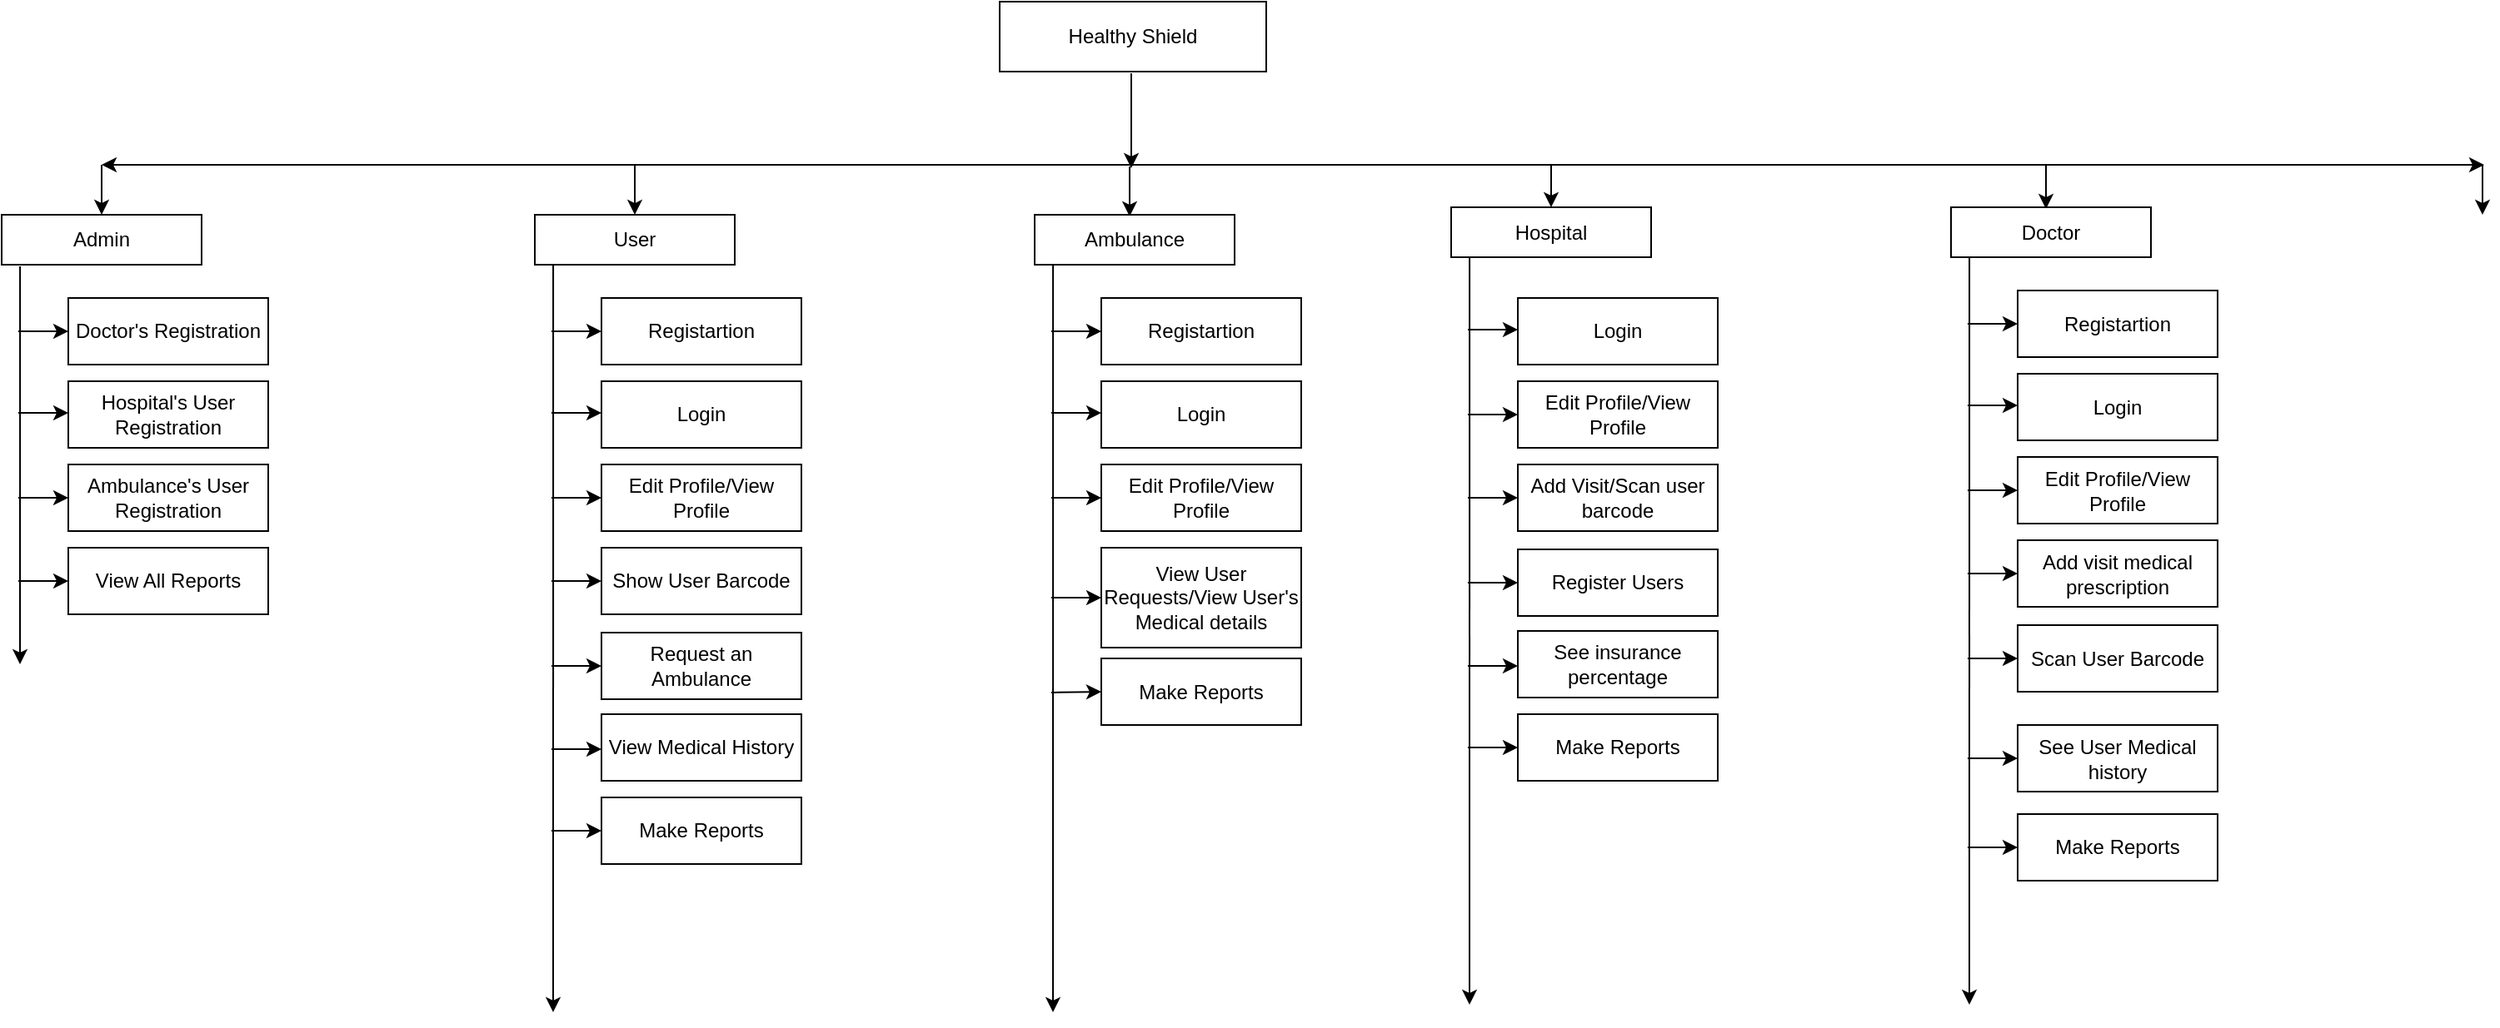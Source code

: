 <mxfile version="13.0.9"><diagram id="UpAK0fxvu-gSVWHmr6I7" name="Page-1"><mxGraphModel dx="952" dy="433" grid="1" gridSize="10" guides="1" tooltips="1" connect="1" arrows="1" fold="1" page="1" pageScale="1" pageWidth="850" pageHeight="1100" math="0" shadow="0"><root><mxCell id="0"/><mxCell id="1" parent="0"/><mxCell id="rHH7kZXuoE2YYjR0WJDN-1" value="Healthy Shield" style="rounded=0;whiteSpace=wrap;html=1;" vertex="1" parent="1"><mxGeometry x="619" y="42" width="160" height="42" as="geometry"/></mxCell><mxCell id="rHH7kZXuoE2YYjR0WJDN-2" value="" style="endArrow=classic;html=1;" edge="1" parent="1"><mxGeometry width="50" height="50" relative="1" as="geometry"><mxPoint x="698" y="85" as="sourcePoint"/><mxPoint x="698" y="142" as="targetPoint"/><Array as="points"><mxPoint x="698" y="122"/></Array></mxGeometry></mxCell><mxCell id="rHH7kZXuoE2YYjR0WJDN-3" value="" style="endArrow=classic;html=1;" edge="1" parent="1"><mxGeometry width="50" height="50" relative="1" as="geometry"><mxPoint x="400" y="140" as="sourcePoint"/><mxPoint x="80" y="140" as="targetPoint"/></mxGeometry></mxCell><mxCell id="rHH7kZXuoE2YYjR0WJDN-4" value="" style="endArrow=classic;html=1;" edge="1" parent="1" target="rHH7kZXuoE2YYjR0WJDN-5"><mxGeometry width="50" height="50" relative="1" as="geometry"><mxPoint x="80" y="140" as="sourcePoint"/><mxPoint x="80" y="170" as="targetPoint"/></mxGeometry></mxCell><mxCell id="rHH7kZXuoE2YYjR0WJDN-5" value="Admin" style="rounded=0;whiteSpace=wrap;html=1;" vertex="1" parent="1"><mxGeometry x="20" y="170" width="120" height="30" as="geometry"/></mxCell><mxCell id="rHH7kZXuoE2YYjR0WJDN-6" value="" style="endArrow=classic;html=1;exitX=0.142;exitY=1.1;exitDx=0;exitDy=0;exitPerimeter=0;" edge="1" parent="1"><mxGeometry width="50" height="50" relative="1" as="geometry"><mxPoint x="31.04" y="201" as="sourcePoint"/><mxPoint x="31" y="440" as="targetPoint"/></mxGeometry></mxCell><mxCell id="rHH7kZXuoE2YYjR0WJDN-7" value="" style="endArrow=classic;html=1;" edge="1" parent="1" target="rHH7kZXuoE2YYjR0WJDN-8"><mxGeometry width="50" height="50" relative="1" as="geometry"><mxPoint x="30" y="240" as="sourcePoint"/><mxPoint x="60" y="240" as="targetPoint"/></mxGeometry></mxCell><mxCell id="rHH7kZXuoE2YYjR0WJDN-8" value="Doctor's Registration" style="rounded=0;whiteSpace=wrap;html=1;" vertex="1" parent="1"><mxGeometry x="60" y="220" width="120" height="40" as="geometry"/></mxCell><mxCell id="rHH7kZXuoE2YYjR0WJDN-9" value="" style="endArrow=classic;html=1;" edge="1" parent="1"><mxGeometry width="50" height="50" relative="1" as="geometry"><mxPoint x="30" y="289" as="sourcePoint"/><mxPoint x="60" y="289" as="targetPoint"/></mxGeometry></mxCell><mxCell id="rHH7kZXuoE2YYjR0WJDN-10" value="Hospital's User Registration" style="rounded=0;whiteSpace=wrap;html=1;" vertex="1" parent="1"><mxGeometry x="60" y="270" width="120" height="40" as="geometry"/></mxCell><mxCell id="rHH7kZXuoE2YYjR0WJDN-11" value="Ambulance's User Registration" style="rounded=0;whiteSpace=wrap;html=1;" vertex="1" parent="1"><mxGeometry x="60" y="320" width="120" height="40" as="geometry"/></mxCell><mxCell id="rHH7kZXuoE2YYjR0WJDN-12" value="" style="endArrow=classic;html=1;entryX=0;entryY=0.5;entryDx=0;entryDy=0;" edge="1" parent="1" target="rHH7kZXuoE2YYjR0WJDN-11"><mxGeometry width="50" height="50" relative="1" as="geometry"><mxPoint x="30" y="340" as="sourcePoint"/><mxPoint x="70" y="299" as="targetPoint"/></mxGeometry></mxCell><mxCell id="rHH7kZXuoE2YYjR0WJDN-13" value="View All Reports" style="rounded=0;whiteSpace=wrap;html=1;" vertex="1" parent="1"><mxGeometry x="60" y="370" width="120" height="40" as="geometry"/></mxCell><mxCell id="rHH7kZXuoE2YYjR0WJDN-14" value="" style="endArrow=classic;html=1;entryX=0;entryY=0.5;entryDx=0;entryDy=0;" edge="1" parent="1" target="rHH7kZXuoE2YYjR0WJDN-13"><mxGeometry width="50" height="50" relative="1" as="geometry"><mxPoint x="30" y="390" as="sourcePoint"/><mxPoint x="70" y="350" as="targetPoint"/></mxGeometry></mxCell><mxCell id="rHH7kZXuoE2YYjR0WJDN-27" value="" style="endArrow=classic;html=1;" edge="1" parent="1" target="rHH7kZXuoE2YYjR0WJDN-28"><mxGeometry width="50" height="50" relative="1" as="geometry"><mxPoint x="400" y="140" as="sourcePoint"/><mxPoint x="400" y="170" as="targetPoint"/></mxGeometry></mxCell><mxCell id="rHH7kZXuoE2YYjR0WJDN-28" value="User" style="rounded=0;whiteSpace=wrap;html=1;" vertex="1" parent="1"><mxGeometry x="340" y="170" width="120" height="30" as="geometry"/></mxCell><mxCell id="rHH7kZXuoE2YYjR0WJDN-29" value="" style="endArrow=classic;html=1;exitX=0.142;exitY=1.1;exitDx=0;exitDy=0;exitPerimeter=0;" edge="1" parent="1"><mxGeometry width="50" height="50" relative="1" as="geometry"><mxPoint x="351.04" y="200" as="sourcePoint"/><mxPoint x="351" y="649" as="targetPoint"/></mxGeometry></mxCell><mxCell id="rHH7kZXuoE2YYjR0WJDN-30" value="" style="endArrow=classic;html=1;" edge="1" parent="1" target="rHH7kZXuoE2YYjR0WJDN-31"><mxGeometry width="50" height="50" relative="1" as="geometry"><mxPoint x="350" y="240" as="sourcePoint"/><mxPoint x="380" y="240" as="targetPoint"/></mxGeometry></mxCell><mxCell id="rHH7kZXuoE2YYjR0WJDN-31" value="Registartion" style="rounded=0;whiteSpace=wrap;html=1;" vertex="1" parent="1"><mxGeometry x="380" y="220" width="120" height="40" as="geometry"/></mxCell><mxCell id="rHH7kZXuoE2YYjR0WJDN-32" value="" style="endArrow=classic;html=1;" edge="1" parent="1"><mxGeometry width="50" height="50" relative="1" as="geometry"><mxPoint x="350" y="289" as="sourcePoint"/><mxPoint x="380" y="289" as="targetPoint"/></mxGeometry></mxCell><mxCell id="rHH7kZXuoE2YYjR0WJDN-33" value="Login" style="rounded=0;whiteSpace=wrap;html=1;" vertex="1" parent="1"><mxGeometry x="380" y="270" width="120" height="40" as="geometry"/></mxCell><mxCell id="rHH7kZXuoE2YYjR0WJDN-34" value="Edit Profile/View Profile" style="rounded=0;whiteSpace=wrap;html=1;" vertex="1" parent="1"><mxGeometry x="380" y="320" width="120" height="40" as="geometry"/></mxCell><mxCell id="rHH7kZXuoE2YYjR0WJDN-35" value="" style="endArrow=classic;html=1;entryX=0;entryY=0.5;entryDx=0;entryDy=0;" edge="1" parent="1" target="rHH7kZXuoE2YYjR0WJDN-34"><mxGeometry width="50" height="50" relative="1" as="geometry"><mxPoint x="350" y="340" as="sourcePoint"/><mxPoint x="390" y="299" as="targetPoint"/></mxGeometry></mxCell><mxCell id="rHH7kZXuoE2YYjR0WJDN-36" value="Show User Barcode" style="rounded=0;whiteSpace=wrap;html=1;" vertex="1" parent="1"><mxGeometry x="380" y="370" width="120" height="40" as="geometry"/></mxCell><mxCell id="rHH7kZXuoE2YYjR0WJDN-37" value="" style="endArrow=classic;html=1;entryX=0;entryY=0.5;entryDx=0;entryDy=0;" edge="1" parent="1" target="rHH7kZXuoE2YYjR0WJDN-36"><mxGeometry width="50" height="50" relative="1" as="geometry"><mxPoint x="350" y="390" as="sourcePoint"/><mxPoint x="390" y="350" as="targetPoint"/></mxGeometry></mxCell><mxCell id="rHH7kZXuoE2YYjR0WJDN-38" value="" style="endArrow=classic;html=1;" edge="1" parent="1"><mxGeometry width="50" height="50" relative="1" as="geometry"><mxPoint x="350" y="441" as="sourcePoint"/><mxPoint x="380" y="441" as="targetPoint"/></mxGeometry></mxCell><mxCell id="rHH7kZXuoE2YYjR0WJDN-39" value="" style="endArrow=classic;html=1;" edge="1" parent="1"><mxGeometry width="50" height="50" relative="1" as="geometry"><mxPoint x="350" y="491" as="sourcePoint"/><mxPoint x="380" y="491" as="targetPoint"/></mxGeometry></mxCell><mxCell id="rHH7kZXuoE2YYjR0WJDN-40" value="Request an Ambulance" style="rounded=0;whiteSpace=wrap;html=1;" vertex="1" parent="1"><mxGeometry x="380" y="421" width="120" height="40" as="geometry"/></mxCell><mxCell id="rHH7kZXuoE2YYjR0WJDN-41" value="View Medical History" style="rounded=0;whiteSpace=wrap;html=1;" vertex="1" parent="1"><mxGeometry x="380" y="470" width="120" height="40" as="geometry"/></mxCell><mxCell id="rHH7kZXuoE2YYjR0WJDN-42" value="Make Reports" style="rounded=0;whiteSpace=wrap;html=1;" vertex="1" parent="1"><mxGeometry x="380" y="520" width="120" height="40" as="geometry"/></mxCell><mxCell id="rHH7kZXuoE2YYjR0WJDN-43" value="" style="endArrow=classic;html=1;entryX=0;entryY=0.5;entryDx=0;entryDy=0;" edge="1" parent="1" target="rHH7kZXuoE2YYjR0WJDN-42"><mxGeometry width="50" height="50" relative="1" as="geometry"><mxPoint x="350" y="540" as="sourcePoint"/><mxPoint x="390" y="500" as="targetPoint"/></mxGeometry></mxCell><mxCell id="rHH7kZXuoE2YYjR0WJDN-46" value="" style="endArrow=classic;html=1;" edge="1" parent="1"><mxGeometry width="50" height="50" relative="1" as="geometry"><mxPoint x="400" y="140" as="sourcePoint"/><mxPoint x="1510" y="140" as="targetPoint"/></mxGeometry></mxCell><mxCell id="rHH7kZXuoE2YYjR0WJDN-48" value="" style="endArrow=classic;html=1;" edge="1" parent="1"><mxGeometry width="50" height="50" relative="1" as="geometry"><mxPoint x="697" y="141" as="sourcePoint"/><mxPoint x="697" y="171" as="targetPoint"/></mxGeometry></mxCell><mxCell id="rHH7kZXuoE2YYjR0WJDN-65" value="Ambulance" style="rounded=0;whiteSpace=wrap;html=1;" vertex="1" parent="1"><mxGeometry x="640" y="170" width="120" height="30" as="geometry"/></mxCell><mxCell id="rHH7kZXuoE2YYjR0WJDN-66" value="" style="endArrow=classic;html=1;exitX=0.142;exitY=1.1;exitDx=0;exitDy=0;exitPerimeter=0;" edge="1" parent="1"><mxGeometry width="50" height="50" relative="1" as="geometry"><mxPoint x="651.04" y="200" as="sourcePoint"/><mxPoint x="651" y="649" as="targetPoint"/></mxGeometry></mxCell><mxCell id="rHH7kZXuoE2YYjR0WJDN-67" value="" style="endArrow=classic;html=1;" edge="1" parent="1" target="rHH7kZXuoE2YYjR0WJDN-68"><mxGeometry width="50" height="50" relative="1" as="geometry"><mxPoint x="650" y="240" as="sourcePoint"/><mxPoint x="680" y="240" as="targetPoint"/></mxGeometry></mxCell><mxCell id="rHH7kZXuoE2YYjR0WJDN-68" value="Registartion" style="rounded=0;whiteSpace=wrap;html=1;" vertex="1" parent="1"><mxGeometry x="680" y="220" width="120" height="40" as="geometry"/></mxCell><mxCell id="rHH7kZXuoE2YYjR0WJDN-69" value="" style="endArrow=classic;html=1;" edge="1" parent="1"><mxGeometry width="50" height="50" relative="1" as="geometry"><mxPoint x="650" y="289" as="sourcePoint"/><mxPoint x="680" y="289" as="targetPoint"/></mxGeometry></mxCell><mxCell id="rHH7kZXuoE2YYjR0WJDN-70" value="Login" style="rounded=0;whiteSpace=wrap;html=1;" vertex="1" parent="1"><mxGeometry x="680" y="270" width="120" height="40" as="geometry"/></mxCell><mxCell id="rHH7kZXuoE2YYjR0WJDN-73" value="View User Requests/View User's Medical details" style="rounded=0;whiteSpace=wrap;html=1;" vertex="1" parent="1"><mxGeometry x="680" y="370" width="120" height="60" as="geometry"/></mxCell><mxCell id="rHH7kZXuoE2YYjR0WJDN-74" value="" style="endArrow=classic;html=1;entryX=0;entryY=0.5;entryDx=0;entryDy=0;" edge="1" parent="1" target="rHH7kZXuoE2YYjR0WJDN-73"><mxGeometry width="50" height="50" relative="1" as="geometry"><mxPoint x="650" y="400" as="sourcePoint"/><mxPoint x="690" y="350" as="targetPoint"/></mxGeometry></mxCell><mxCell id="rHH7kZXuoE2YYjR0WJDN-79" value="Make Reports" style="rounded=0;whiteSpace=wrap;html=1;" vertex="1" parent="1"><mxGeometry x="680" y="436.5" width="120" height="40" as="geometry"/></mxCell><mxCell id="rHH7kZXuoE2YYjR0WJDN-80" value="" style="endArrow=classic;html=1;entryX=0;entryY=0.5;entryDx=0;entryDy=0;" edge="1" parent="1" target="rHH7kZXuoE2YYjR0WJDN-79"><mxGeometry width="50" height="50" relative="1" as="geometry"><mxPoint x="650" y="457" as="sourcePoint"/><mxPoint x="690" y="380" as="targetPoint"/></mxGeometry></mxCell><mxCell id="rHH7kZXuoE2YYjR0WJDN-82" value="Edit Profile/View Profile" style="rounded=0;whiteSpace=wrap;html=1;" vertex="1" parent="1"><mxGeometry x="680" y="320" width="120" height="40" as="geometry"/></mxCell><mxCell id="rHH7kZXuoE2YYjR0WJDN-83" value="" style="endArrow=classic;html=1;entryX=0;entryY=0.5;entryDx=0;entryDy=0;" edge="1" parent="1" target="rHH7kZXuoE2YYjR0WJDN-82"><mxGeometry width="50" height="50" relative="1" as="geometry"><mxPoint x="650" y="340" as="sourcePoint"/><mxPoint x="690" y="299" as="targetPoint"/></mxGeometry></mxCell><mxCell id="rHH7kZXuoE2YYjR0WJDN-117" value="" style="endArrow=classic;html=1;" edge="1" parent="1" target="rHH7kZXuoE2YYjR0WJDN-118"><mxGeometry width="50" height="50" relative="1" as="geometry"><mxPoint x="950" y="140" as="sourcePoint"/><mxPoint x="950" y="165.5" as="targetPoint"/></mxGeometry></mxCell><mxCell id="rHH7kZXuoE2YYjR0WJDN-118" value="Hospital" style="rounded=0;whiteSpace=wrap;html=1;" vertex="1" parent="1"><mxGeometry x="890" y="165.5" width="120" height="30" as="geometry"/></mxCell><mxCell id="rHH7kZXuoE2YYjR0WJDN-119" value="" style="endArrow=classic;html=1;exitX=0.142;exitY=1.1;exitDx=0;exitDy=0;exitPerimeter=0;" edge="1" parent="1"><mxGeometry width="50" height="50" relative="1" as="geometry"><mxPoint x="901.04" y="195.5" as="sourcePoint"/><mxPoint x="901" y="644.5" as="targetPoint"/></mxGeometry></mxCell><mxCell id="rHH7kZXuoE2YYjR0WJDN-122" value="" style="endArrow=classic;html=1;" edge="1" parent="1"><mxGeometry width="50" height="50" relative="1" as="geometry"><mxPoint x="900" y="239" as="sourcePoint"/><mxPoint x="930" y="239" as="targetPoint"/></mxGeometry></mxCell><mxCell id="rHH7kZXuoE2YYjR0WJDN-123" value="Login" style="rounded=0;whiteSpace=wrap;html=1;" vertex="1" parent="1"><mxGeometry x="930" y="220" width="120" height="40" as="geometry"/></mxCell><mxCell id="rHH7kZXuoE2YYjR0WJDN-124" value="Edit Profile/View Profile" style="rounded=0;whiteSpace=wrap;html=1;" vertex="1" parent="1"><mxGeometry x="930" y="270" width="120" height="40" as="geometry"/></mxCell><mxCell id="rHH7kZXuoE2YYjR0WJDN-125" value="" style="endArrow=classic;html=1;entryX=0;entryY=0.5;entryDx=0;entryDy=0;" edge="1" parent="1" target="rHH7kZXuoE2YYjR0WJDN-124"><mxGeometry width="50" height="50" relative="1" as="geometry"><mxPoint x="900" y="290" as="sourcePoint"/><mxPoint x="940" y="249" as="targetPoint"/></mxGeometry></mxCell><mxCell id="rHH7kZXuoE2YYjR0WJDN-126" value="Add Visit/Scan user barcode" style="rounded=0;whiteSpace=wrap;html=1;" vertex="1" parent="1"><mxGeometry x="930" y="320" width="120" height="40" as="geometry"/></mxCell><mxCell id="rHH7kZXuoE2YYjR0WJDN-127" value="" style="endArrow=classic;html=1;entryX=0;entryY=0.5;entryDx=0;entryDy=0;" edge="1" parent="1" target="rHH7kZXuoE2YYjR0WJDN-126"><mxGeometry width="50" height="50" relative="1" as="geometry"><mxPoint x="900" y="340" as="sourcePoint"/><mxPoint x="940" y="300" as="targetPoint"/></mxGeometry></mxCell><mxCell id="rHH7kZXuoE2YYjR0WJDN-128" value="" style="endArrow=classic;html=1;" edge="1" parent="1"><mxGeometry width="50" height="50" relative="1" as="geometry"><mxPoint x="900" y="391" as="sourcePoint"/><mxPoint x="930" y="391" as="targetPoint"/></mxGeometry></mxCell><mxCell id="rHH7kZXuoE2YYjR0WJDN-129" value="" style="endArrow=classic;html=1;" edge="1" parent="1"><mxGeometry width="50" height="50" relative="1" as="geometry"><mxPoint x="900" y="441" as="sourcePoint"/><mxPoint x="930" y="441" as="targetPoint"/></mxGeometry></mxCell><mxCell id="rHH7kZXuoE2YYjR0WJDN-130" value="Register Users" style="rounded=0;whiteSpace=wrap;html=1;" vertex="1" parent="1"><mxGeometry x="930" y="371" width="120" height="40" as="geometry"/></mxCell><mxCell id="rHH7kZXuoE2YYjR0WJDN-131" value="See insurance percentage" style="rounded=0;whiteSpace=wrap;html=1;" vertex="1" parent="1"><mxGeometry x="930" y="420" width="120" height="40" as="geometry"/></mxCell><mxCell id="rHH7kZXuoE2YYjR0WJDN-132" value="Make Reports" style="rounded=0;whiteSpace=wrap;html=1;" vertex="1" parent="1"><mxGeometry x="930" y="470" width="120" height="40" as="geometry"/></mxCell><mxCell id="rHH7kZXuoE2YYjR0WJDN-133" value="" style="endArrow=classic;html=1;entryX=0;entryY=0.5;entryDx=0;entryDy=0;" edge="1" parent="1" target="rHH7kZXuoE2YYjR0WJDN-132"><mxGeometry width="50" height="50" relative="1" as="geometry"><mxPoint x="900" y="490" as="sourcePoint"/><mxPoint x="940" y="450" as="targetPoint"/></mxGeometry></mxCell><mxCell id="rHH7kZXuoE2YYjR0WJDN-135" value="" style="endArrow=classic;html=1;" edge="1" parent="1"><mxGeometry width="50" height="50" relative="1" as="geometry"><mxPoint x="1247" y="140" as="sourcePoint"/><mxPoint x="1247" y="166.5" as="targetPoint"/></mxGeometry></mxCell><mxCell id="rHH7kZXuoE2YYjR0WJDN-136" value="Doctor" style="rounded=0;whiteSpace=wrap;html=1;" vertex="1" parent="1"><mxGeometry x="1190" y="165.5" width="120" height="30" as="geometry"/></mxCell><mxCell id="rHH7kZXuoE2YYjR0WJDN-137" value="" style="endArrow=classic;html=1;exitX=0.142;exitY=1.1;exitDx=0;exitDy=0;exitPerimeter=0;" edge="1" parent="1"><mxGeometry width="50" height="50" relative="1" as="geometry"><mxPoint x="1201.04" y="195.5" as="sourcePoint"/><mxPoint x="1201" y="644.5" as="targetPoint"/></mxGeometry></mxCell><mxCell id="rHH7kZXuoE2YYjR0WJDN-138" value="" style="endArrow=classic;html=1;" edge="1" parent="1" target="rHH7kZXuoE2YYjR0WJDN-139"><mxGeometry width="50" height="50" relative="1" as="geometry"><mxPoint x="1200" y="235.5" as="sourcePoint"/><mxPoint x="1230" y="235.5" as="targetPoint"/></mxGeometry></mxCell><mxCell id="rHH7kZXuoE2YYjR0WJDN-139" value="Registartion" style="rounded=0;whiteSpace=wrap;html=1;" vertex="1" parent="1"><mxGeometry x="1230" y="215.5" width="120" height="40" as="geometry"/></mxCell><mxCell id="rHH7kZXuoE2YYjR0WJDN-140" value="" style="endArrow=classic;html=1;" edge="1" parent="1"><mxGeometry width="50" height="50" relative="1" as="geometry"><mxPoint x="1200" y="284.5" as="sourcePoint"/><mxPoint x="1230" y="284.5" as="targetPoint"/></mxGeometry></mxCell><mxCell id="rHH7kZXuoE2YYjR0WJDN-141" value="Login" style="rounded=0;whiteSpace=wrap;html=1;" vertex="1" parent="1"><mxGeometry x="1230" y="265.5" width="120" height="40" as="geometry"/></mxCell><mxCell id="rHH7kZXuoE2YYjR0WJDN-142" value="Add visit medical prescription" style="rounded=0;whiteSpace=wrap;html=1;" vertex="1" parent="1"><mxGeometry x="1230" y="365.5" width="120" height="40" as="geometry"/></mxCell><mxCell id="rHH7kZXuoE2YYjR0WJDN-143" value="" style="endArrow=classic;html=1;entryX=0;entryY=0.5;entryDx=0;entryDy=0;" edge="1" parent="1" target="rHH7kZXuoE2YYjR0WJDN-142"><mxGeometry width="50" height="50" relative="1" as="geometry"><mxPoint x="1200" y="385.5" as="sourcePoint"/><mxPoint x="1240" y="345.5" as="targetPoint"/></mxGeometry></mxCell><mxCell id="rHH7kZXuoE2YYjR0WJDN-144" value="" style="endArrow=classic;html=1;" edge="1" parent="1"><mxGeometry width="50" height="50" relative="1" as="geometry"><mxPoint x="1200" y="436.5" as="sourcePoint"/><mxPoint x="1230" y="436.5" as="targetPoint"/></mxGeometry></mxCell><mxCell id="rHH7kZXuoE2YYjR0WJDN-145" value="Scan User Barcode" style="rounded=0;whiteSpace=wrap;html=1;" vertex="1" parent="1"><mxGeometry x="1230" y="416.5" width="120" height="40" as="geometry"/></mxCell><mxCell id="rHH7kZXuoE2YYjR0WJDN-146" value="See User Medical history" style="rounded=0;whiteSpace=wrap;html=1;" vertex="1" parent="1"><mxGeometry x="1230" y="476.5" width="120" height="40" as="geometry"/></mxCell><mxCell id="rHH7kZXuoE2YYjR0WJDN-147" value="" style="endArrow=classic;html=1;entryX=0;entryY=0.5;entryDx=0;entryDy=0;" edge="1" parent="1" target="rHH7kZXuoE2YYjR0WJDN-146"><mxGeometry width="50" height="50" relative="1" as="geometry"><mxPoint x="1200" y="496.5" as="sourcePoint"/><mxPoint x="1240" y="456.5" as="targetPoint"/></mxGeometry></mxCell><mxCell id="rHH7kZXuoE2YYjR0WJDN-148" value="Edit Profile/View Profile" style="rounded=0;whiteSpace=wrap;html=1;" vertex="1" parent="1"><mxGeometry x="1230" y="315.5" width="120" height="40" as="geometry"/></mxCell><mxCell id="rHH7kZXuoE2YYjR0WJDN-149" value="" style="endArrow=classic;html=1;entryX=0;entryY=0.5;entryDx=0;entryDy=0;" edge="1" parent="1" target="rHH7kZXuoE2YYjR0WJDN-148"><mxGeometry width="50" height="50" relative="1" as="geometry"><mxPoint x="1200" y="335.5" as="sourcePoint"/><mxPoint x="1240" y="294.5" as="targetPoint"/></mxGeometry></mxCell><mxCell id="rHH7kZXuoE2YYjR0WJDN-150" value="Make Reports" style="rounded=0;whiteSpace=wrap;html=1;" vertex="1" parent="1"><mxGeometry x="1230" y="530" width="120" height="40" as="geometry"/></mxCell><mxCell id="rHH7kZXuoE2YYjR0WJDN-151" value="" style="endArrow=classic;html=1;entryX=0;entryY=0.5;entryDx=0;entryDy=0;" edge="1" parent="1" target="rHH7kZXuoE2YYjR0WJDN-150"><mxGeometry width="50" height="50" relative="1" as="geometry"><mxPoint x="1200" y="550" as="sourcePoint"/><mxPoint x="1240" y="510" as="targetPoint"/></mxGeometry></mxCell><mxCell id="rHH7kZXuoE2YYjR0WJDN-152" value="" style="endArrow=classic;html=1;" edge="1" parent="1"><mxGeometry width="50" height="50" relative="1" as="geometry"><mxPoint x="1509" y="140" as="sourcePoint"/><mxPoint x="1509" y="170" as="targetPoint"/></mxGeometry></mxCell></root></mxGraphModel></diagram></mxfile>